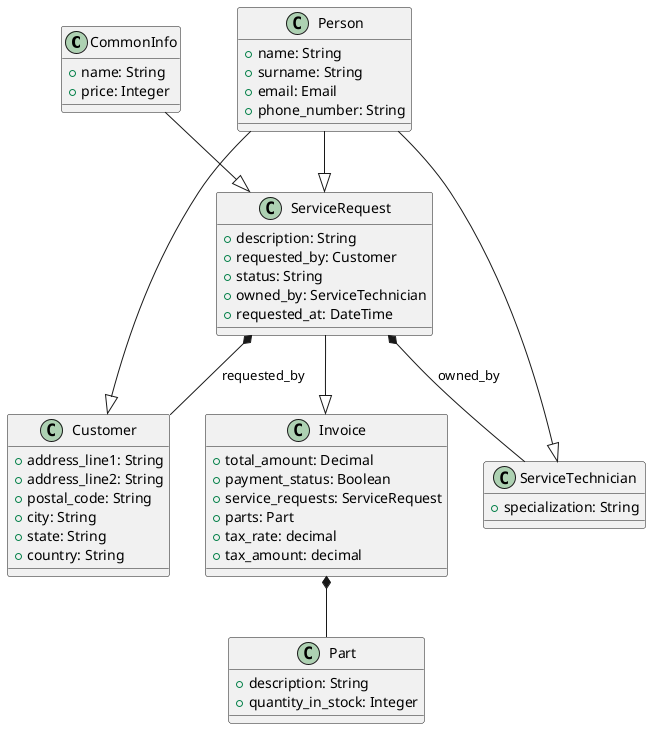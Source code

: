 @startuml
class CommonInfo {
  + name: String
  + price: Integer 
}
class Person {
  + name: String
  + surname: String
  + email: Email
  + phone_number: String
}
class ServiceRequest {
  + description: String
  + requested_by: Customer
  + status: String
  + owned_by: ServiceTechnician
  + requested_at: DateTime
}
class Invoice {
  + total_amount: Decimal
  + payment_status: Boolean 
  + service_requests: ServiceRequest 
  + parts: Part
  + tax_rate: decimal
  + tax_amount: decimal
}
class Part {
  + description: String
  + quantity_in_stock: Integer 
}
class ServiceTechnician {
  + specialization: String
}
class Customer {
  + address_line1: String
  + address_line2: String
  + postal_code: String
  + city: String
  + state: String
  + country: String
}
CommonInfo --|> ServiceRequest
Person --|> ServiceRequest
ServiceRequest --|> Invoice
ServiceRequest *-- Customer : requested_by
ServiceRequest *-- ServiceTechnician : owned_by
Invoice *-- Part
Person --|> ServiceTechnician
Person --|> Customer
@enduml

